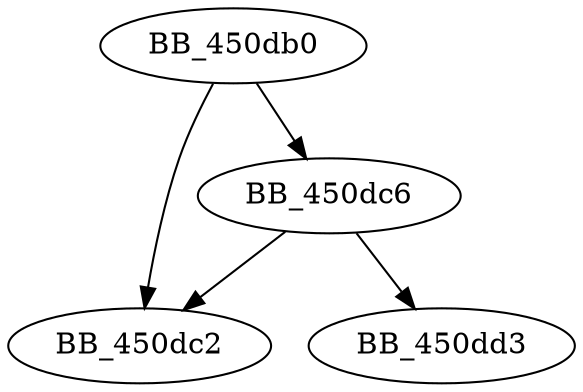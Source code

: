 DiGraph sub_450DB0{
BB_450db0->BB_450dc2
BB_450db0->BB_450dc6
BB_450dc6->BB_450dc2
BB_450dc6->BB_450dd3
}
